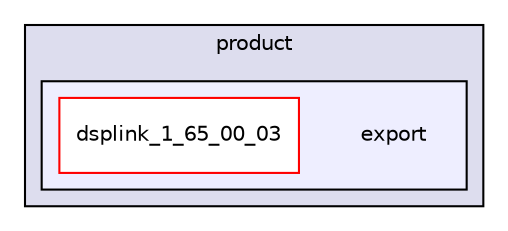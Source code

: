 digraph G {
  compound=true
  node [ fontsize=10, fontname="Helvetica"];
  edge [ labelfontsize=9, labelfontname="Helvetica"];
  subgraph clusterdir_000003 {
    graph [ bgcolor="#ddddee", pencolor="black", label="product" fontname="Helvetica", fontsize=10, URL="dir_000003.html"]
  subgraph clusterdir_000004 {
    graph [ bgcolor="#eeeeff", pencolor="black", label="" URL="dir_000004.html"];
    dir_000004 [shape=plaintext label="export"];
    dir_000005 [shape=box label="dsplink_1_65_00_03" color="red" fillcolor="white" style="filled" URL="dir_000005.html"];
  }
  }
}
